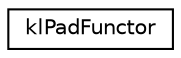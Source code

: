 digraph G
{
  edge [fontname="Helvetica",fontsize="10",labelfontname="Helvetica",labelfontsize="10"];
  node [fontname="Helvetica",fontsize="10",shape=record];
  rankdir=LR;
  Node1 [label="klPadFunctor",height=0.2,width=0.4,color="black", fillcolor="white", style="filled",URL="$classkl_pad_functor.html"];
}
